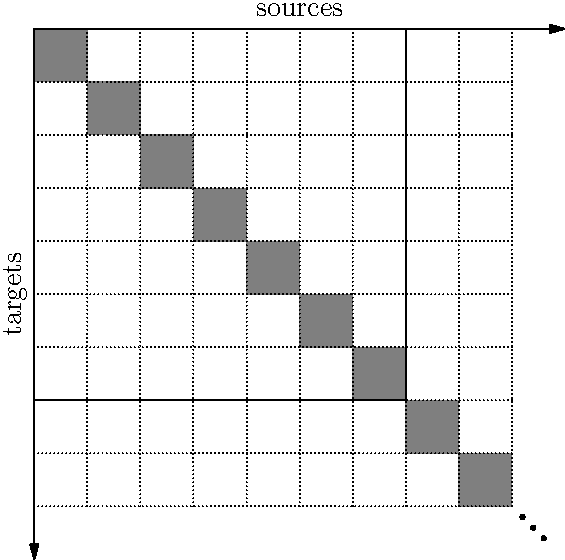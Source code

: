 //usepackage("amsfonts");
int n = 9;

real bs = 0.05;
real y0 = 0.375 + n * bs;
real x1 = 0.5;
real alen = (9 + 1) * bs;

real dtxt = 0.01 * (n + 1) / (5 + 0.5);

size(280 * (1.0 + x1),280);
//filldraw(box((0,0),(0.5,0.5)),lightgray,black);
draw((0,y0)..(0,y0 - alen), black, Arrow);
draw((0,y0)..(alen,y0), black, Arrow);
label("sources", p=fontsize(14pt), (0.5 * alen, y0 + dtxt));
label(rotate(90)*"targets", p=fontsize(14pt), (- dtxt, y0 - 0.5 * alen));
//label("$\mathbb{N}_X$", (0.25,-0.05));
//label("$\mathbb{N}_Y$", (-0.06,0.25));
real d = 0.02;
//draw((0.35,0.63-d)..(0.35,0.4+d));
//draw((0.36+d,0.65)..(0.6-d,0.65));

for (int i = 0; i < n; ++i)
  {
    int j=i;
    fill(box((bs * i,y0 - bs * j),(bs * (i + 1), y0 - bs * (j + 1))), gray);
  }

for (int i = 0; i < n; ++i)
  {
    draw((0,y0 - bs * (i + 1))..(bs * n, y0 - bs * (i + 1)), p=dotted);
    draw((bs * (i + 1), y0)..(bs * (i + 1), y0 - bs * n), p=dotted);
  }

// Better way to make ellipses?
for (int i = 0; i < 3; ++i)
  {
    fill(circle((n*bs+0.01*(i + 1),y0 - n*bs-0.01* (i + 1)),0.0025));
  }

draw(box((0,y0), (bs * 7, y0 - bs * 7)));
